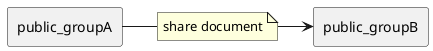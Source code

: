 @startuml 
skinparam packageStyle rect

rectangle public_groupA{ 
}

rectangle public_groupB{ 
}

note "share document" as Note

public_groupA -right- Note 
Note -right-> public_groupB

@enduml 
